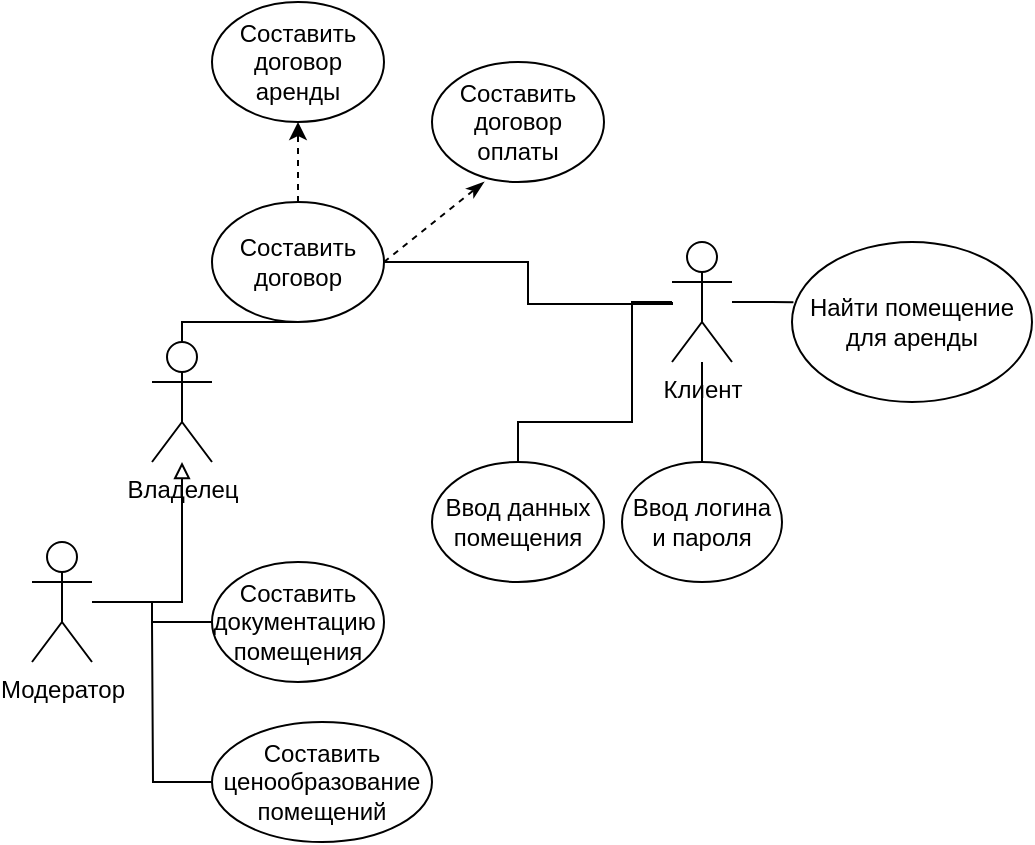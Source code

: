 <mxfile version="22.1.4" type="github">
  <diagram name="Страница — 1" id="1WaE2JM_tU7uVwCu3Bhn">
    <mxGraphModel dx="598" dy="329" grid="1" gridSize="10" guides="1" tooltips="1" connect="1" arrows="1" fold="1" page="1" pageScale="1" pageWidth="827" pageHeight="1169" math="0" shadow="0">
      <root>
        <mxCell id="0" />
        <mxCell id="1" parent="0" />
        <mxCell id="PRQpNR3TaamjjkEfysRJ-1" value="Владелец" style="shape=umlActor;verticalLabelPosition=bottom;verticalAlign=top;html=1;outlineConnect=0;" vertex="1" parent="1">
          <mxGeometry x="200" y="290" width="30" height="60" as="geometry" />
        </mxCell>
        <mxCell id="PRQpNR3TaamjjkEfysRJ-10" value="" style="edgeStyle=orthogonalEdgeStyle;rounded=0;orthogonalLoop=1;jettySize=auto;html=1;endArrow=block;endFill=0;" edge="1" parent="1" source="PRQpNR3TaamjjkEfysRJ-2" target="PRQpNR3TaamjjkEfysRJ-1">
          <mxGeometry relative="1" as="geometry" />
        </mxCell>
        <mxCell id="PRQpNR3TaamjjkEfysRJ-2" value="Модератор" style="shape=umlActor;verticalLabelPosition=bottom;verticalAlign=top;html=1;outlineConnect=0;" vertex="1" parent="1">
          <mxGeometry x="140" y="390" width="30" height="60" as="geometry" />
        </mxCell>
        <mxCell id="PRQpNR3TaamjjkEfysRJ-15" value="" style="edgeStyle=orthogonalEdgeStyle;rounded=0;orthogonalLoop=1;jettySize=auto;html=1;shadow=0;endArrow=none;endFill=0;" edge="1" parent="1" source="PRQpNR3TaamjjkEfysRJ-3" target="PRQpNR3TaamjjkEfysRJ-13">
          <mxGeometry relative="1" as="geometry" />
        </mxCell>
        <mxCell id="PRQpNR3TaamjjkEfysRJ-17" value="" style="edgeStyle=orthogonalEdgeStyle;rounded=0;orthogonalLoop=1;jettySize=auto;html=1;endArrow=none;endFill=0;" edge="1" parent="1" source="PRQpNR3TaamjjkEfysRJ-3" target="PRQpNR3TaamjjkEfysRJ-16">
          <mxGeometry relative="1" as="geometry">
            <Array as="points">
              <mxPoint x="440" y="270" />
              <mxPoint x="440" y="330" />
            </Array>
          </mxGeometry>
        </mxCell>
        <mxCell id="PRQpNR3TaamjjkEfysRJ-3" value="Клиент" style="shape=umlActor;verticalLabelPosition=bottom;verticalAlign=top;html=1;outlineConnect=0;" vertex="1" parent="1">
          <mxGeometry x="460" y="240" width="30" height="60" as="geometry" />
        </mxCell>
        <mxCell id="PRQpNR3TaamjjkEfysRJ-11" value="Найти помещение для аренды" style="ellipse;whiteSpace=wrap;html=1;" vertex="1" parent="1">
          <mxGeometry x="520" y="240" width="120" height="80" as="geometry" />
        </mxCell>
        <mxCell id="PRQpNR3TaamjjkEfysRJ-12" style="edgeStyle=orthogonalEdgeStyle;rounded=0;orthogonalLoop=1;jettySize=auto;html=1;entryX=0.006;entryY=0.377;entryDx=0;entryDy=0;entryPerimeter=0;endArrow=none;endFill=0;" edge="1" parent="1" source="PRQpNR3TaamjjkEfysRJ-3" target="PRQpNR3TaamjjkEfysRJ-11">
          <mxGeometry relative="1" as="geometry" />
        </mxCell>
        <mxCell id="PRQpNR3TaamjjkEfysRJ-13" value="Ввод логина и пароля" style="ellipse;whiteSpace=wrap;html=1;" vertex="1" parent="1">
          <mxGeometry x="435" y="350" width="80" height="60" as="geometry" />
        </mxCell>
        <mxCell id="PRQpNR3TaamjjkEfysRJ-16" value="Ввод данных помещения" style="ellipse;whiteSpace=wrap;html=1;" vertex="1" parent="1">
          <mxGeometry x="340" y="350" width="86" height="60" as="geometry" />
        </mxCell>
        <mxCell id="PRQpNR3TaamjjkEfysRJ-20" value="" style="edgeStyle=orthogonalEdgeStyle;rounded=0;orthogonalLoop=1;jettySize=auto;html=1;endArrow=none;endFill=0;" edge="1" parent="1" source="PRQpNR3TaamjjkEfysRJ-19" target="PRQpNR3TaamjjkEfysRJ-2">
          <mxGeometry relative="1" as="geometry" />
        </mxCell>
        <mxCell id="PRQpNR3TaamjjkEfysRJ-19" value="Составить документацию&amp;nbsp; помещения" style="ellipse;whiteSpace=wrap;html=1;" vertex="1" parent="1">
          <mxGeometry x="230" y="400" width="86" height="60" as="geometry" />
        </mxCell>
        <mxCell id="PRQpNR3TaamjjkEfysRJ-24" value="" style="edgeStyle=orthogonalEdgeStyle;rounded=0;orthogonalLoop=1;jettySize=auto;html=1;endArrow=none;endFill=0;" edge="1" parent="1" source="PRQpNR3TaamjjkEfysRJ-21" target="PRQpNR3TaamjjkEfysRJ-1">
          <mxGeometry relative="1" as="geometry">
            <Array as="points">
              <mxPoint x="215" y="280" />
              <mxPoint x="215" y="280" />
            </Array>
          </mxGeometry>
        </mxCell>
        <mxCell id="PRQpNR3TaamjjkEfysRJ-26" value="" style="edgeStyle=orthogonalEdgeStyle;rounded=0;orthogonalLoop=1;jettySize=auto;html=1;endArrow=none;endFill=0;" edge="1" parent="1" source="PRQpNR3TaamjjkEfysRJ-21">
          <mxGeometry relative="1" as="geometry">
            <mxPoint x="460" y="270" as="targetPoint" />
            <Array as="points">
              <mxPoint x="388" y="250" />
              <mxPoint x="388" y="271" />
              <mxPoint x="460" y="271" />
            </Array>
          </mxGeometry>
        </mxCell>
        <mxCell id="PRQpNR3TaamjjkEfysRJ-31" value="" style="edgeStyle=orthogonalEdgeStyle;rounded=0;orthogonalLoop=1;jettySize=auto;html=1;dashed=1;" edge="1" parent="1" source="PRQpNR3TaamjjkEfysRJ-21" target="PRQpNR3TaamjjkEfysRJ-27">
          <mxGeometry relative="1" as="geometry" />
        </mxCell>
        <mxCell id="PRQpNR3TaamjjkEfysRJ-21" value="Составить договор" style="ellipse;whiteSpace=wrap;html=1;" vertex="1" parent="1">
          <mxGeometry x="230" y="220" width="86" height="60" as="geometry" />
        </mxCell>
        <mxCell id="PRQpNR3TaamjjkEfysRJ-27" value="Составить договор&lt;br&gt;аренды" style="ellipse;whiteSpace=wrap;html=1;" vertex="1" parent="1">
          <mxGeometry x="230" y="120" width="86" height="60" as="geometry" />
        </mxCell>
        <mxCell id="PRQpNR3TaamjjkEfysRJ-29" value="Составить договор оплаты" style="ellipse;whiteSpace=wrap;html=1;" vertex="1" parent="1">
          <mxGeometry x="340" y="150" width="86" height="60" as="geometry" />
        </mxCell>
        <mxCell id="PRQpNR3TaamjjkEfysRJ-30" value="" style="endArrow=classicThin;html=1;rounded=0;exitX=1;exitY=0.5;exitDx=0;exitDy=0;dashed=1;endFill=1;" edge="1" parent="1" source="PRQpNR3TaamjjkEfysRJ-21">
          <mxGeometry width="50" height="50" relative="1" as="geometry">
            <mxPoint x="316" y="260" as="sourcePoint" />
            <mxPoint x="366" y="210" as="targetPoint" />
          </mxGeometry>
        </mxCell>
        <mxCell id="PRQpNR3TaamjjkEfysRJ-34" value="" style="edgeStyle=orthogonalEdgeStyle;rounded=0;orthogonalLoop=1;jettySize=auto;html=1;endArrow=none;endFill=0;" edge="1" parent="1" source="PRQpNR3TaamjjkEfysRJ-32">
          <mxGeometry relative="1" as="geometry">
            <mxPoint x="200" y="430" as="targetPoint" />
          </mxGeometry>
        </mxCell>
        <mxCell id="PRQpNR3TaamjjkEfysRJ-32" value="Составить ценообразование помещений" style="ellipse;whiteSpace=wrap;html=1;" vertex="1" parent="1">
          <mxGeometry x="230" y="480" width="110" height="60" as="geometry" />
        </mxCell>
      </root>
    </mxGraphModel>
  </diagram>
</mxfile>
